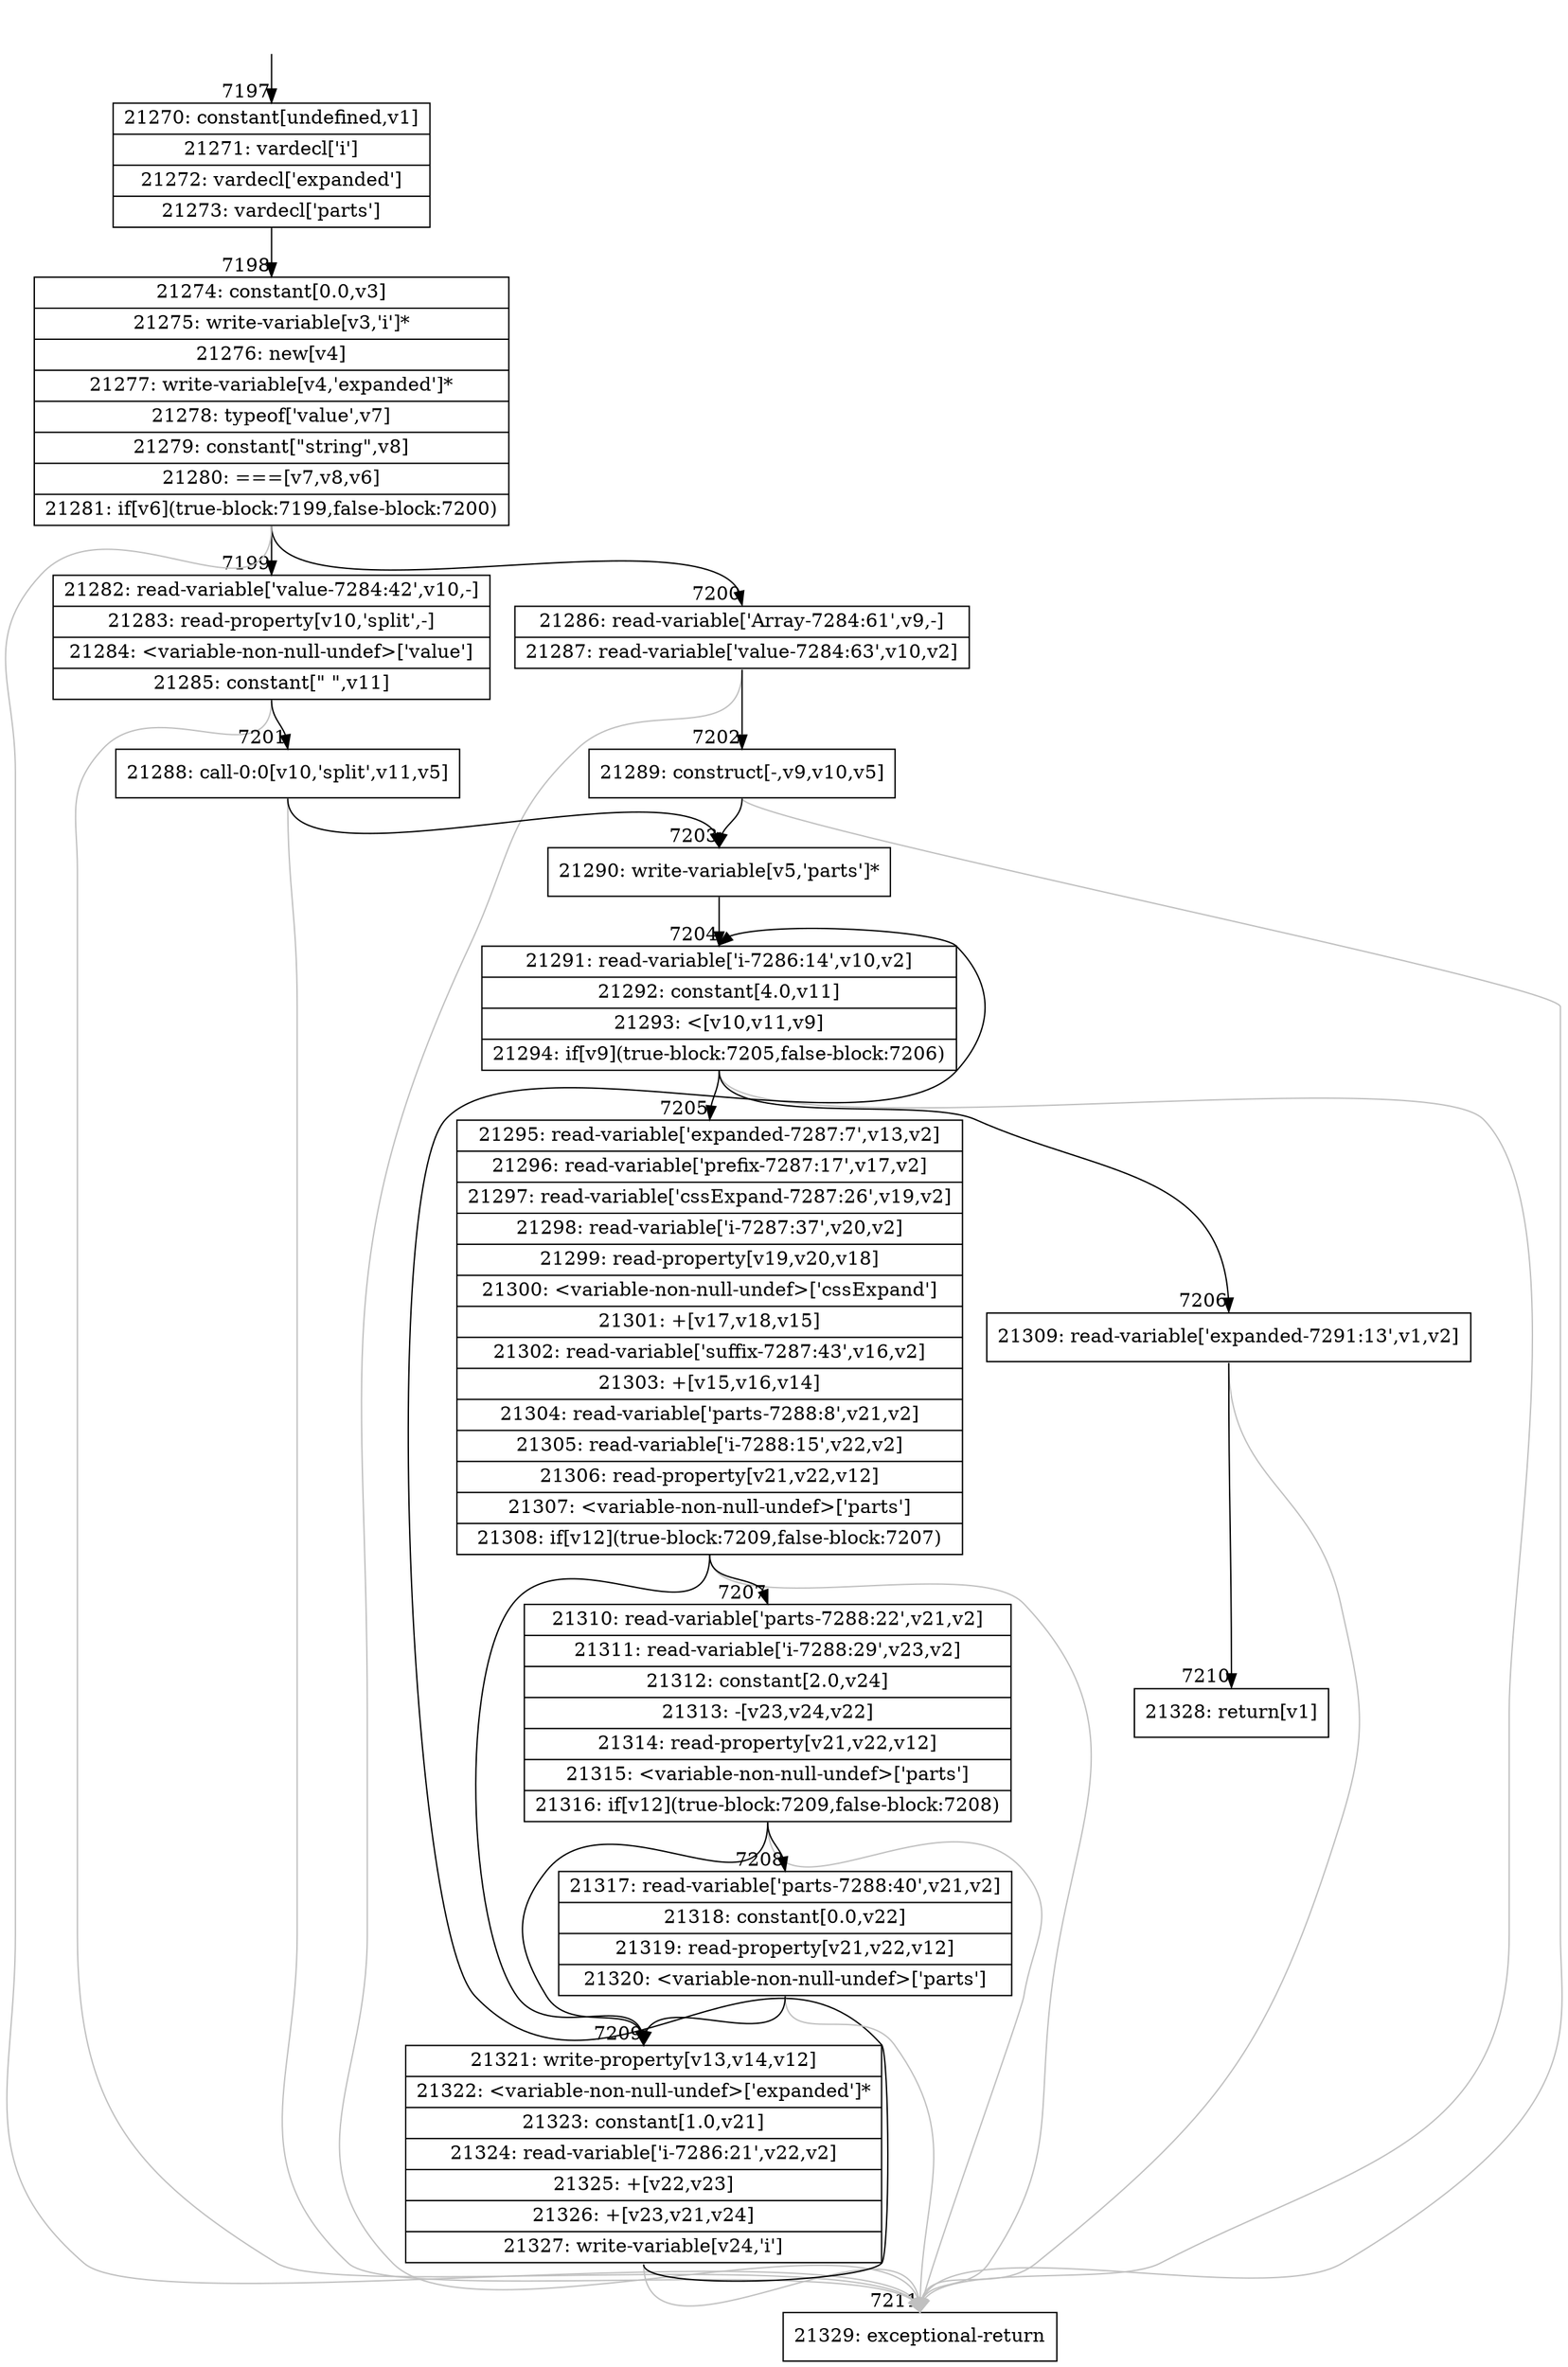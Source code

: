 digraph {
rankdir="TD"
BB_entry452[shape=none,label=""];
BB_entry452 -> BB7197 [tailport=s, headport=n, headlabel="    7197"]
BB7197 [shape=record label="{21270: constant[undefined,v1]|21271: vardecl['i']|21272: vardecl['expanded']|21273: vardecl['parts']}" ] 
BB7197 -> BB7198 [tailport=s, headport=n, headlabel="      7198"]
BB7198 [shape=record label="{21274: constant[0.0,v3]|21275: write-variable[v3,'i']*|21276: new[v4]|21277: write-variable[v4,'expanded']*|21278: typeof['value',v7]|21279: constant[\"string\",v8]|21280: ===[v7,v8,v6]|21281: if[v6](true-block:7199,false-block:7200)}" ] 
BB7198 -> BB7199 [tailport=s, headport=n, headlabel="      7199"]
BB7198 -> BB7200 [tailport=s, headport=n, headlabel="      7200"]
BB7198 -> BB7211 [tailport=s, headport=n, color=gray, headlabel="      7211"]
BB7199 [shape=record label="{21282: read-variable['value-7284:42',v10,-]|21283: read-property[v10,'split',-]|21284: \<variable-non-null-undef\>['value']|21285: constant[\" \",v11]}" ] 
BB7199 -> BB7201 [tailport=s, headport=n, headlabel="      7201"]
BB7199 -> BB7211 [tailport=s, headport=n, color=gray]
BB7200 [shape=record label="{21286: read-variable['Array-7284:61',v9,-]|21287: read-variable['value-7284:63',v10,v2]}" ] 
BB7200 -> BB7202 [tailport=s, headport=n, headlabel="      7202"]
BB7200 -> BB7211 [tailport=s, headport=n, color=gray]
BB7201 [shape=record label="{21288: call-0:0[v10,'split',v11,v5]}" ] 
BB7201 -> BB7203 [tailport=s, headport=n, headlabel="      7203"]
BB7201 -> BB7211 [tailport=s, headport=n, color=gray]
BB7202 [shape=record label="{21289: construct[-,v9,v10,v5]}" ] 
BB7202 -> BB7203 [tailport=s, headport=n]
BB7202 -> BB7211 [tailport=s, headport=n, color=gray]
BB7203 [shape=record label="{21290: write-variable[v5,'parts']*}" ] 
BB7203 -> BB7204 [tailport=s, headport=n, headlabel="      7204"]
BB7204 [shape=record label="{21291: read-variable['i-7286:14',v10,v2]|21292: constant[4.0,v11]|21293: \<[v10,v11,v9]|21294: if[v9](true-block:7205,false-block:7206)}" ] 
BB7204 -> BB7205 [tailport=s, headport=n, headlabel="      7205"]
BB7204 -> BB7206 [tailport=s, headport=n, headlabel="      7206"]
BB7204 -> BB7211 [tailport=s, headport=n, color=gray]
BB7205 [shape=record label="{21295: read-variable['expanded-7287:7',v13,v2]|21296: read-variable['prefix-7287:17',v17,v2]|21297: read-variable['cssExpand-7287:26',v19,v2]|21298: read-variable['i-7287:37',v20,v2]|21299: read-property[v19,v20,v18]|21300: \<variable-non-null-undef\>['cssExpand']|21301: +[v17,v18,v15]|21302: read-variable['suffix-7287:43',v16,v2]|21303: +[v15,v16,v14]|21304: read-variable['parts-7288:8',v21,v2]|21305: read-variable['i-7288:15',v22,v2]|21306: read-property[v21,v22,v12]|21307: \<variable-non-null-undef\>['parts']|21308: if[v12](true-block:7209,false-block:7207)}" ] 
BB7205 -> BB7209 [tailport=s, headport=n, headlabel="      7209"]
BB7205 -> BB7207 [tailport=s, headport=n, headlabel="      7207"]
BB7205 -> BB7211 [tailport=s, headport=n, color=gray]
BB7206 [shape=record label="{21309: read-variable['expanded-7291:13',v1,v2]}" ] 
BB7206 -> BB7210 [tailport=s, headport=n, headlabel="      7210"]
BB7206 -> BB7211 [tailport=s, headport=n, color=gray]
BB7207 [shape=record label="{21310: read-variable['parts-7288:22',v21,v2]|21311: read-variable['i-7288:29',v23,v2]|21312: constant[2.0,v24]|21313: -[v23,v24,v22]|21314: read-property[v21,v22,v12]|21315: \<variable-non-null-undef\>['parts']|21316: if[v12](true-block:7209,false-block:7208)}" ] 
BB7207 -> BB7209 [tailport=s, headport=n]
BB7207 -> BB7208 [tailport=s, headport=n, headlabel="      7208"]
BB7207 -> BB7211 [tailport=s, headport=n, color=gray]
BB7208 [shape=record label="{21317: read-variable['parts-7288:40',v21,v2]|21318: constant[0.0,v22]|21319: read-property[v21,v22,v12]|21320: \<variable-non-null-undef\>['parts']}" ] 
BB7208 -> BB7209 [tailport=s, headport=n]
BB7208 -> BB7211 [tailport=s, headport=n, color=gray]
BB7209 [shape=record label="{21321: write-property[v13,v14,v12]|21322: \<variable-non-null-undef\>['expanded']*|21323: constant[1.0,v21]|21324: read-variable['i-7286:21',v22,v2]|21325: +[v22,v23]|21326: +[v23,v21,v24]|21327: write-variable[v24,'i']}" ] 
BB7209 -> BB7204 [tailport=s, headport=n]
BB7209 -> BB7211 [tailport=s, headport=n, color=gray]
BB7210 [shape=record label="{21328: return[v1]}" ] 
BB7211 [shape=record label="{21329: exceptional-return}" ] 
}
